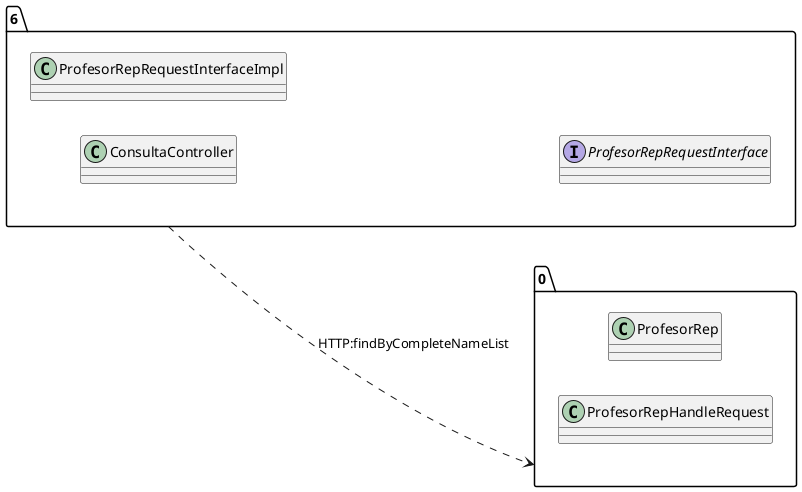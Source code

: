 @startuml 
allow_mixing
left to right direction
package "6"{
class ConsultaController
class ProfesorRepRequestInterfaceImpl
interface ProfesorRepRequestInterface

}
package "0"{
class ProfesorRep
class ProfesorRepHandleRequest

}
"6" ..> "0":HTTP:findByCompleteNameList
@enduml